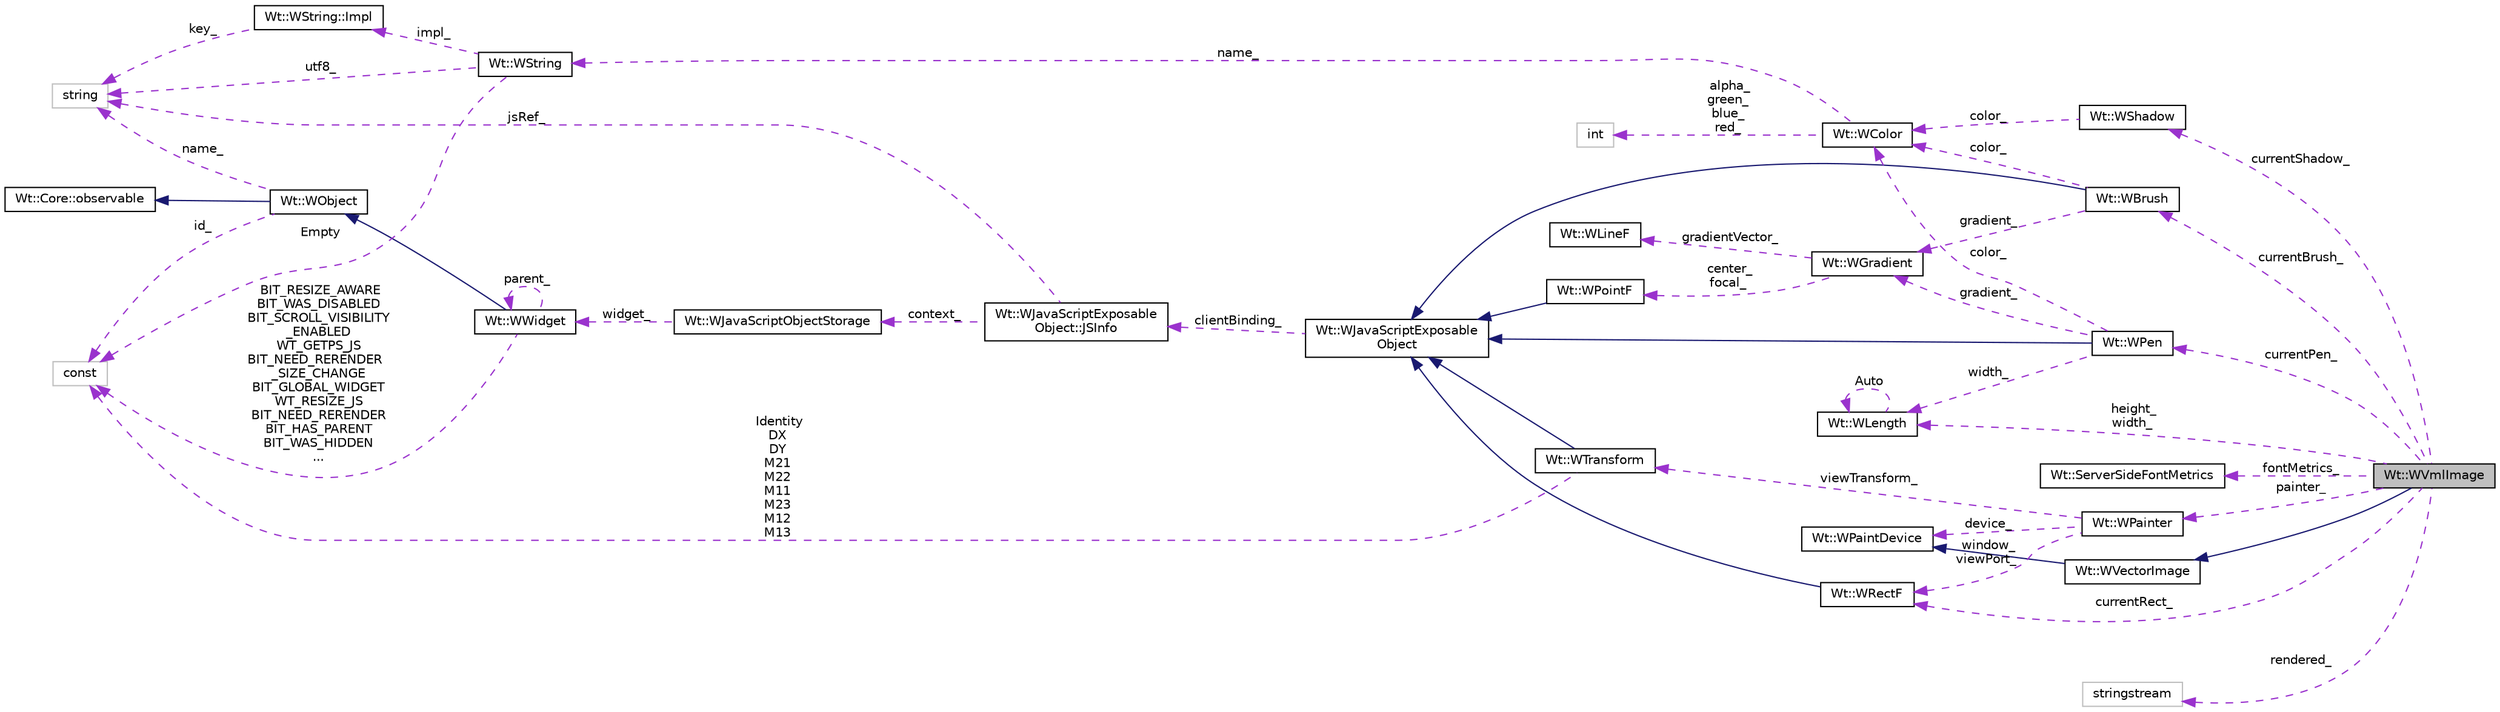 digraph "Wt::WVmlImage"
{
 // LATEX_PDF_SIZE
  edge [fontname="Helvetica",fontsize="10",labelfontname="Helvetica",labelfontsize="10"];
  node [fontname="Helvetica",fontsize="10",shape=record];
  rankdir="LR";
  Node1 [label="Wt::WVmlImage",height=0.2,width=0.4,color="black", fillcolor="grey75", style="filled", fontcolor="black",tooltip="A paint device for rendering using the VML pseudo-standard."];
  Node2 -> Node1 [dir="back",color="midnightblue",fontsize="10",style="solid",fontname="Helvetica"];
  Node2 [label="Wt::WVectorImage",height=0.2,width=0.4,color="black", fillcolor="white", style="filled",URL="$classWt_1_1WVectorImage.html",tooltip="An abstract paint device for rendering using native vector graphics."];
  Node3 -> Node2 [dir="back",color="midnightblue",fontsize="10",style="solid",fontname="Helvetica"];
  Node3 [label="Wt::WPaintDevice",height=0.2,width=0.4,color="black", fillcolor="white", style="filled",URL="$classWt_1_1WPaintDevice.html",tooltip="The abstract base class for a paint device."];
  Node4 -> Node1 [dir="back",color="darkorchid3",fontsize="10",style="dashed",label=" painter_" ,fontname="Helvetica"];
  Node4 [label="Wt::WPainter",height=0.2,width=0.4,color="black", fillcolor="white", style="filled",URL="$classWt_1_1WPainter.html",tooltip="Vector graphics painting class."];
  Node3 -> Node4 [dir="back",color="darkorchid3",fontsize="10",style="dashed",label=" device_" ,fontname="Helvetica"];
  Node5 -> Node4 [dir="back",color="darkorchid3",fontsize="10",style="dashed",label=" viewTransform_" ,fontname="Helvetica"];
  Node5 [label="Wt::WTransform",height=0.2,width=0.4,color="black", fillcolor="white", style="filled",URL="$classWt_1_1WTransform.html",tooltip="A value class that defines a 2D affine transformation matrix."];
  Node6 -> Node5 [dir="back",color="midnightblue",fontsize="10",style="solid",fontname="Helvetica"];
  Node6 [label="Wt::WJavaScriptExposable\lObject",height=0.2,width=0.4,color="black", fillcolor="white", style="filled",URL="$classWt_1_1WJavaScriptExposableObject.html",tooltip="A JavaScript exposable object."];
  Node7 -> Node6 [dir="back",color="darkorchid3",fontsize="10",style="dashed",label=" clientBinding_" ,fontname="Helvetica"];
  Node7 [label="Wt::WJavaScriptExposable\lObject::JSInfo",height=0.2,width=0.4,color="black", fillcolor="white", style="filled",URL="$structWt_1_1WJavaScriptExposableObject_1_1JSInfo.html",tooltip=" "];
  Node8 -> Node7 [dir="back",color="darkorchid3",fontsize="10",style="dashed",label=" jsRef_" ,fontname="Helvetica"];
  Node8 [label="string",height=0.2,width=0.4,color="grey75", fillcolor="white", style="filled",tooltip=" "];
  Node9 -> Node7 [dir="back",color="darkorchid3",fontsize="10",style="dashed",label=" context_" ,fontname="Helvetica"];
  Node9 [label="Wt::WJavaScriptObjectStorage",height=0.2,width=0.4,color="black", fillcolor="white", style="filled",URL="$classWt_1_1WJavaScriptObjectStorage.html",tooltip=" "];
  Node10 -> Node9 [dir="back",color="darkorchid3",fontsize="10",style="dashed",label=" widget_" ,fontname="Helvetica"];
  Node10 [label="Wt::WWidget",height=0.2,width=0.4,color="black", fillcolor="white", style="filled",URL="$classWt_1_1WWidget.html",tooltip="The abstract base class for a user-interface component."];
  Node11 -> Node10 [dir="back",color="midnightblue",fontsize="10",style="solid",fontname="Helvetica"];
  Node11 [label="Wt::WObject",height=0.2,width=0.4,color="black", fillcolor="white", style="filled",URL="$classWt_1_1WObject.html",tooltip="A base class for objects that participate in the signal/slot system."];
  Node12 -> Node11 [dir="back",color="midnightblue",fontsize="10",style="solid",fontname="Helvetica"];
  Node12 [label="Wt::Core::observable",height=0.2,width=0.4,color="black", fillcolor="white", style="filled",URL="$classWt_1_1Core_1_1observable.html",tooltip="A base class for objects whose life-time can be tracked."];
  Node8 -> Node11 [dir="back",color="darkorchid3",fontsize="10",style="dashed",label=" name_" ,fontname="Helvetica"];
  Node13 -> Node11 [dir="back",color="darkorchid3",fontsize="10",style="dashed",label=" id_" ,fontname="Helvetica"];
  Node13 [label="const",height=0.2,width=0.4,color="grey75", fillcolor="white", style="filled",tooltip=" "];
  Node10 -> Node10 [dir="back",color="darkorchid3",fontsize="10",style="dashed",label=" parent_" ,fontname="Helvetica"];
  Node13 -> Node10 [dir="back",color="darkorchid3",fontsize="10",style="dashed",label=" BIT_RESIZE_AWARE\nBIT_WAS_DISABLED\nBIT_SCROLL_VISIBILITY\l_ENABLED\nWT_GETPS_JS\nBIT_NEED_RERENDER\l_SIZE_CHANGE\nBIT_GLOBAL_WIDGET\nWT_RESIZE_JS\nBIT_NEED_RERENDER\nBIT_HAS_PARENT\nBIT_WAS_HIDDEN\n..." ,fontname="Helvetica"];
  Node13 -> Node5 [dir="back",color="darkorchid3",fontsize="10",style="dashed",label=" Identity\nDX\nDY\nM21\nM22\nM11\nM23\nM12\nM13" ,fontname="Helvetica"];
  Node14 -> Node4 [dir="back",color="darkorchid3",fontsize="10",style="dashed",label=" window_\nviewPort_" ,fontname="Helvetica"];
  Node14 [label="Wt::WRectF",height=0.2,width=0.4,color="black", fillcolor="white", style="filled",URL="$classWt_1_1WRectF.html",tooltip="A value class that defines a rectangle."];
  Node6 -> Node14 [dir="back",color="midnightblue",fontsize="10",style="solid",fontname="Helvetica"];
  Node15 -> Node1 [dir="back",color="darkorchid3",fontsize="10",style="dashed",label=" currentShadow_" ,fontname="Helvetica"];
  Node15 [label="Wt::WShadow",height=0.2,width=0.4,color="black", fillcolor="white", style="filled",URL="$classWt_1_1WShadow.html",tooltip="A value class that defines a shadow style."];
  Node16 -> Node15 [dir="back",color="darkorchid3",fontsize="10",style="dashed",label=" color_" ,fontname="Helvetica"];
  Node16 [label="Wt::WColor",height=0.2,width=0.4,color="black", fillcolor="white", style="filled",URL="$classWt_1_1WColor.html",tooltip="A value class that defines a color."];
  Node17 -> Node16 [dir="back",color="darkorchid3",fontsize="10",style="dashed",label=" name_" ,fontname="Helvetica"];
  Node17 [label="Wt::WString",height=0.2,width=0.4,color="black", fillcolor="white", style="filled",URL="$classWt_1_1WString.html",tooltip="A value class which describes a locale-aware unicode string."];
  Node18 -> Node17 [dir="back",color="darkorchid3",fontsize="10",style="dashed",label=" impl_" ,fontname="Helvetica"];
  Node18 [label="Wt::WString::Impl",height=0.2,width=0.4,color="black", fillcolor="white", style="filled",URL="$structWt_1_1WString_1_1Impl.html",tooltip=" "];
  Node8 -> Node18 [dir="back",color="darkorchid3",fontsize="10",style="dashed",label=" key_" ,fontname="Helvetica"];
  Node8 -> Node17 [dir="back",color="darkorchid3",fontsize="10",style="dashed",label=" utf8_" ,fontname="Helvetica"];
  Node13 -> Node17 [dir="back",color="darkorchid3",fontsize="10",style="dashed",label=" Empty" ,fontname="Helvetica"];
  Node19 -> Node16 [dir="back",color="darkorchid3",fontsize="10",style="dashed",label=" alpha_\ngreen_\nblue_\nred_" ,fontname="Helvetica"];
  Node19 [label="int",height=0.2,width=0.4,color="grey75", fillcolor="white", style="filled",tooltip=" "];
  Node20 -> Node1 [dir="back",color="darkorchid3",fontsize="10",style="dashed",label=" fontMetrics_" ,fontname="Helvetica"];
  Node20 [label="Wt::ServerSideFontMetrics",height=0.2,width=0.4,color="black", fillcolor="white", style="filled",URL="$classWt_1_1ServerSideFontMetrics.html",tooltip=" "];
  Node21 -> Node1 [dir="back",color="darkorchid3",fontsize="10",style="dashed",label=" currentBrush_" ,fontname="Helvetica"];
  Node21 [label="Wt::WBrush",height=0.2,width=0.4,color="black", fillcolor="white", style="filled",URL="$classWt_1_1WBrush.html",tooltip="A value class that defines the style for filling a path."];
  Node6 -> Node21 [dir="back",color="midnightblue",fontsize="10",style="solid",fontname="Helvetica"];
  Node16 -> Node21 [dir="back",color="darkorchid3",fontsize="10",style="dashed",label=" color_" ,fontname="Helvetica"];
  Node22 -> Node21 [dir="back",color="darkorchid3",fontsize="10",style="dashed",label=" gradient_" ,fontname="Helvetica"];
  Node22 [label="Wt::WGradient",height=0.2,width=0.4,color="black", fillcolor="white", style="filled",URL="$classWt_1_1WGradient.html",tooltip="A linear or radial gradient."];
  Node23 -> Node22 [dir="back",color="darkorchid3",fontsize="10",style="dashed",label=" center_\nfocal_" ,fontname="Helvetica"];
  Node23 [label="Wt::WPointF",height=0.2,width=0.4,color="black", fillcolor="white", style="filled",URL="$classWt_1_1WPointF.html",tooltip="A value class that defines a 2D point."];
  Node6 -> Node23 [dir="back",color="midnightblue",fontsize="10",style="solid",fontname="Helvetica"];
  Node24 -> Node22 [dir="back",color="darkorchid3",fontsize="10",style="dashed",label=" gradientVector_" ,fontname="Helvetica"];
  Node24 [label="Wt::WLineF",height=0.2,width=0.4,color="black", fillcolor="white", style="filled",URL="$classWt_1_1WLineF.html",tooltip="Utility class that defines a single line."];
  Node14 -> Node1 [dir="back",color="darkorchid3",fontsize="10",style="dashed",label=" currentRect_" ,fontname="Helvetica"];
  Node25 -> Node1 [dir="back",color="darkorchid3",fontsize="10",style="dashed",label=" currentPen_" ,fontname="Helvetica"];
  Node25 [label="Wt::WPen",height=0.2,width=0.4,color="black", fillcolor="white", style="filled",URL="$classWt_1_1WPen.html",tooltip="A value class that defines the style for pen strokes."];
  Node6 -> Node25 [dir="back",color="midnightblue",fontsize="10",style="solid",fontname="Helvetica"];
  Node16 -> Node25 [dir="back",color="darkorchid3",fontsize="10",style="dashed",label=" color_" ,fontname="Helvetica"];
  Node22 -> Node25 [dir="back",color="darkorchid3",fontsize="10",style="dashed",label=" gradient_" ,fontname="Helvetica"];
  Node26 -> Node25 [dir="back",color="darkorchid3",fontsize="10",style="dashed",label=" width_" ,fontname="Helvetica"];
  Node26 [label="Wt::WLength",height=0.2,width=0.4,color="black", fillcolor="white", style="filled",URL="$classWt_1_1WLength.html",tooltip="A value class that describes a CSS length."];
  Node26 -> Node26 [dir="back",color="darkorchid3",fontsize="10",style="dashed",label=" Auto" ,fontname="Helvetica"];
  Node27 -> Node1 [dir="back",color="darkorchid3",fontsize="10",style="dashed",label=" rendered_" ,fontname="Helvetica"];
  Node27 [label="stringstream",height=0.2,width=0.4,color="grey75", fillcolor="white", style="filled",tooltip=" "];
  Node26 -> Node1 [dir="back",color="darkorchid3",fontsize="10",style="dashed",label=" height_\nwidth_" ,fontname="Helvetica"];
}
